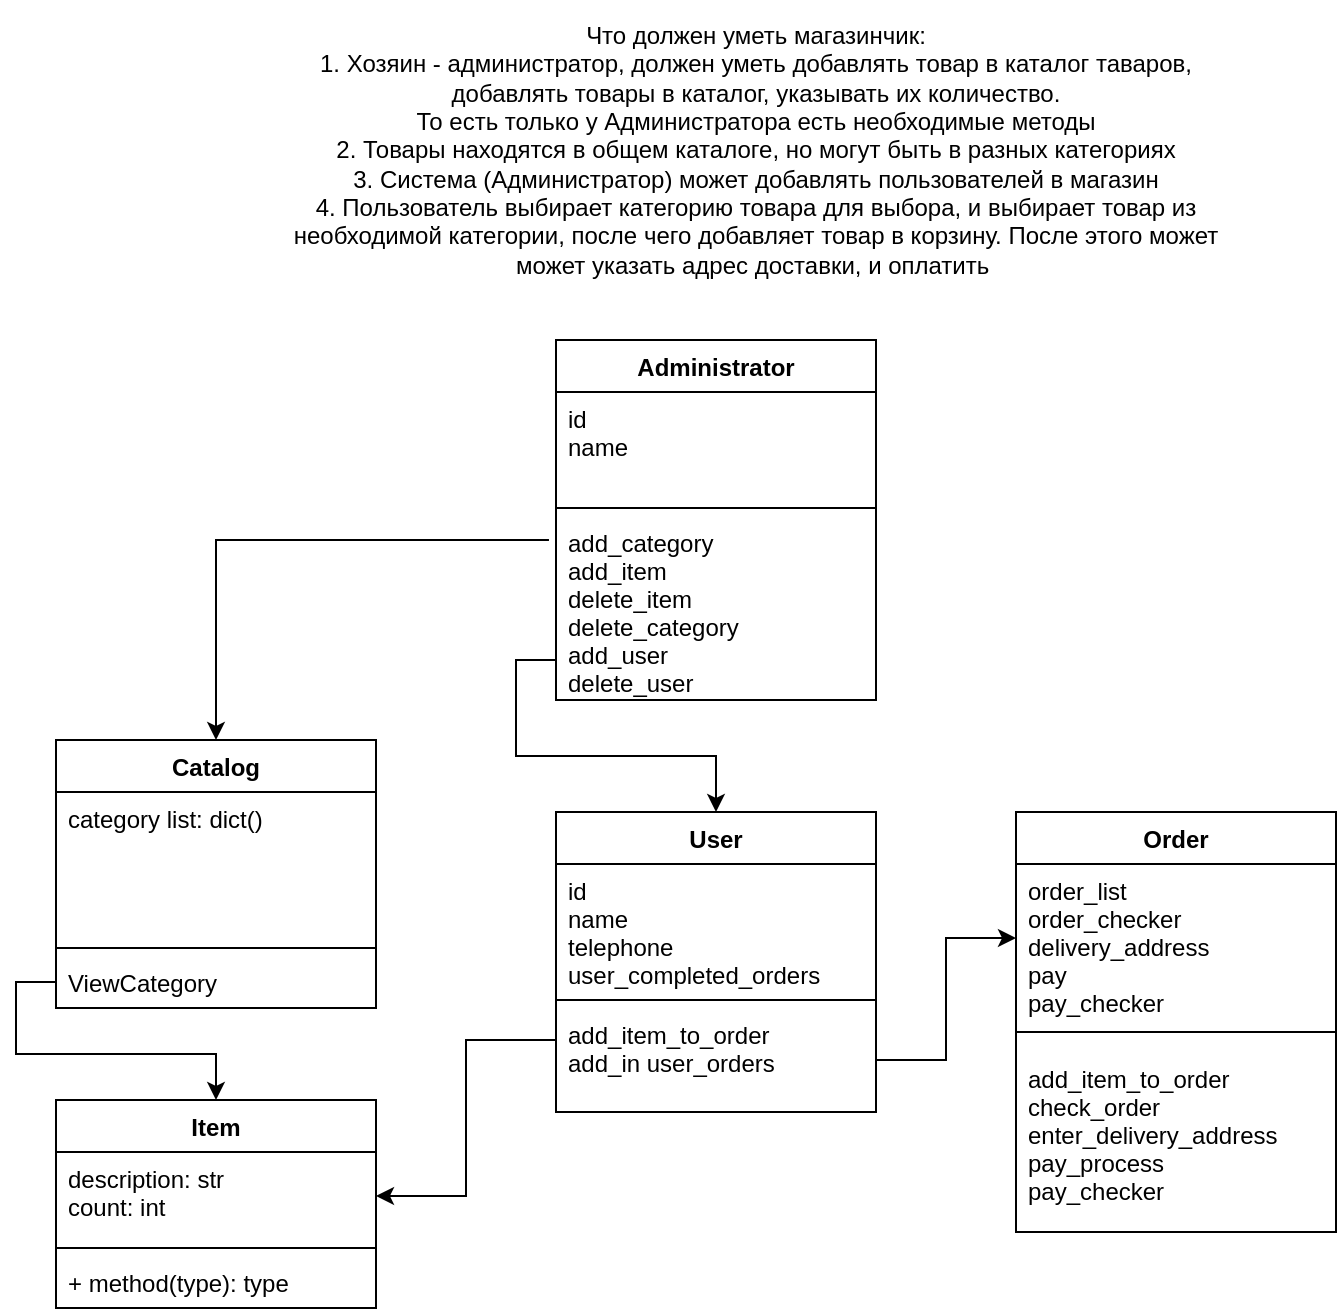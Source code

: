 <mxfile version="16.5.1" type="device"><diagram id="M3XswKtG7wB_2W8hzpWy" name="Страница 1"><mxGraphModel dx="798" dy="499" grid="1" gridSize="10" guides="1" tooltips="1" connect="1" arrows="1" fold="1" page="1" pageScale="1" pageWidth="827" pageHeight="1169" math="0" shadow="0"><root><mxCell id="0"/><mxCell id="1" parent="0"/><mxCell id="wJjSQuP5bOi_LdKax8iv-1" value="Что должен уметь магазинчик:&lt;br&gt;1. Хозяин - администратор, должен уметь добавлять товар в каталог таваров, добавлять товары в каталог, указывать их количество.&lt;br&gt;То есть только у Администратора есть необходимые методы&lt;br&gt;2. Товары находятся в общем каталоге, но могут быть в разных категориях&lt;br&gt;3. Система (Администратор) может добавлять пользователей в магазин&lt;br&gt;4. Пользователь выбирает категорию товара для выбора, и выбирает товар из необходимой категории, после чего добавляет товар в корзину. После этого может может указать адрес доставки, и оплатить&amp;nbsp;" style="text;html=1;strokeColor=none;fillColor=none;align=center;verticalAlign=middle;whiteSpace=wrap;rounded=0;" vertex="1" parent="1"><mxGeometry x="180" y="30" width="480" height="150" as="geometry"/></mxCell><mxCell id="wJjSQuP5bOi_LdKax8iv-2" value="Administrator" style="swimlane;fontStyle=1;align=center;verticalAlign=top;childLayout=stackLayout;horizontal=1;startSize=26;horizontalStack=0;resizeParent=1;resizeParentMax=0;resizeLast=0;collapsible=1;marginBottom=0;" vertex="1" parent="1"><mxGeometry x="320" y="200" width="160" height="180" as="geometry"/></mxCell><mxCell id="wJjSQuP5bOi_LdKax8iv-3" value="id&#10;name" style="text;strokeColor=none;fillColor=none;align=left;verticalAlign=top;spacingLeft=4;spacingRight=4;overflow=hidden;rotatable=0;points=[[0,0.5],[1,0.5]];portConstraint=eastwest;" vertex="1" parent="wJjSQuP5bOi_LdKax8iv-2"><mxGeometry y="26" width="160" height="54" as="geometry"/></mxCell><mxCell id="wJjSQuP5bOi_LdKax8iv-4" value="" style="line;strokeWidth=1;fillColor=none;align=left;verticalAlign=middle;spacingTop=-1;spacingLeft=3;spacingRight=3;rotatable=0;labelPosition=right;points=[];portConstraint=eastwest;" vertex="1" parent="wJjSQuP5bOi_LdKax8iv-2"><mxGeometry y="80" width="160" height="8" as="geometry"/></mxCell><mxCell id="wJjSQuP5bOi_LdKax8iv-5" value="add_category&#10;add_item&#10;delete_item&#10;delete_category&#10;add_user&#10;delete_user" style="text;strokeColor=none;fillColor=none;align=left;verticalAlign=top;spacingLeft=4;spacingRight=4;overflow=hidden;rotatable=0;points=[[0,0.5],[1,0.5]];portConstraint=eastwest;" vertex="1" parent="wJjSQuP5bOi_LdKax8iv-2"><mxGeometry y="88" width="160" height="92" as="geometry"/></mxCell><mxCell id="wJjSQuP5bOi_LdKax8iv-6" value="Order" style="swimlane;fontStyle=1;align=center;verticalAlign=top;childLayout=stackLayout;horizontal=1;startSize=26;horizontalStack=0;resizeParent=1;resizeParentMax=0;resizeLast=0;collapsible=1;marginBottom=0;" vertex="1" parent="1"><mxGeometry x="550" y="436" width="160" height="210" as="geometry"/></mxCell><mxCell id="wJjSQuP5bOi_LdKax8iv-7" value="order_list&#10;order_checker&#10;delivery_address&#10;pay&#10;pay_checker&#10;&#10;" style="text;strokeColor=none;fillColor=none;align=left;verticalAlign=top;spacingLeft=4;spacingRight=4;overflow=hidden;rotatable=0;points=[[0,0.5],[1,0.5]];portConstraint=eastwest;" vertex="1" parent="wJjSQuP5bOi_LdKax8iv-6"><mxGeometry y="26" width="160" height="74" as="geometry"/></mxCell><mxCell id="wJjSQuP5bOi_LdKax8iv-8" value="" style="line;strokeWidth=1;fillColor=none;align=left;verticalAlign=middle;spacingTop=-1;spacingLeft=3;spacingRight=3;rotatable=0;labelPosition=right;points=[];portConstraint=eastwest;" vertex="1" parent="wJjSQuP5bOi_LdKax8iv-6"><mxGeometry y="100" width="160" height="20" as="geometry"/></mxCell><mxCell id="wJjSQuP5bOi_LdKax8iv-9" value="add_item_to_order&#10;check_order&#10;enter_delivery_address&#10;pay_process&#10;pay_checker" style="text;strokeColor=none;fillColor=none;align=left;verticalAlign=top;spacingLeft=4;spacingRight=4;overflow=hidden;rotatable=0;points=[[0,0.5],[1,0.5]];portConstraint=eastwest;" vertex="1" parent="wJjSQuP5bOi_LdKax8iv-6"><mxGeometry y="120" width="160" height="90" as="geometry"/></mxCell><mxCell id="wJjSQuP5bOi_LdKax8iv-10" value="User" style="swimlane;fontStyle=1;align=center;verticalAlign=top;childLayout=stackLayout;horizontal=1;startSize=26;horizontalStack=0;resizeParent=1;resizeParentMax=0;resizeLast=0;collapsible=1;marginBottom=0;" vertex="1" parent="1"><mxGeometry x="320" y="436" width="160" height="150" as="geometry"/></mxCell><mxCell id="wJjSQuP5bOi_LdKax8iv-11" value="id&#10;name&#10;telephone&#10;user_completed_orders" style="text;strokeColor=none;fillColor=none;align=left;verticalAlign=top;spacingLeft=4;spacingRight=4;overflow=hidden;rotatable=0;points=[[0,0.5],[1,0.5]];portConstraint=eastwest;" vertex="1" parent="wJjSQuP5bOi_LdKax8iv-10"><mxGeometry y="26" width="160" height="64" as="geometry"/></mxCell><mxCell id="wJjSQuP5bOi_LdKax8iv-12" value="" style="line;strokeWidth=1;fillColor=none;align=left;verticalAlign=middle;spacingTop=-1;spacingLeft=3;spacingRight=3;rotatable=0;labelPosition=right;points=[];portConstraint=eastwest;" vertex="1" parent="wJjSQuP5bOi_LdKax8iv-10"><mxGeometry y="90" width="160" height="8" as="geometry"/></mxCell><mxCell id="wJjSQuP5bOi_LdKax8iv-13" value="add_item_to_order&#10;add_in user_orders&#10;" style="text;strokeColor=none;fillColor=none;align=left;verticalAlign=top;spacingLeft=4;spacingRight=4;overflow=hidden;rotatable=0;points=[[0,0.5],[1,0.5]];portConstraint=eastwest;" vertex="1" parent="wJjSQuP5bOi_LdKax8iv-10"><mxGeometry y="98" width="160" height="52" as="geometry"/></mxCell><mxCell id="wJjSQuP5bOi_LdKax8iv-14" value="Catalog" style="swimlane;fontStyle=1;align=center;verticalAlign=top;childLayout=stackLayout;horizontal=1;startSize=26;horizontalStack=0;resizeParent=1;resizeParentMax=0;resizeLast=0;collapsible=1;marginBottom=0;" vertex="1" parent="1"><mxGeometry x="70" y="400" width="160" height="134" as="geometry"/></mxCell><mxCell id="wJjSQuP5bOi_LdKax8iv-15" value="category list: dict()&#10;&#10;" style="text;strokeColor=none;fillColor=none;align=left;verticalAlign=top;spacingLeft=4;spacingRight=4;overflow=hidden;rotatable=0;points=[[0,0.5],[1,0.5]];portConstraint=eastwest;" vertex="1" parent="wJjSQuP5bOi_LdKax8iv-14"><mxGeometry y="26" width="160" height="74" as="geometry"/></mxCell><mxCell id="wJjSQuP5bOi_LdKax8iv-16" value="" style="line;strokeWidth=1;fillColor=none;align=left;verticalAlign=middle;spacingTop=-1;spacingLeft=3;spacingRight=3;rotatable=0;labelPosition=right;points=[];portConstraint=eastwest;" vertex="1" parent="wJjSQuP5bOi_LdKax8iv-14"><mxGeometry y="100" width="160" height="8" as="geometry"/></mxCell><mxCell id="wJjSQuP5bOi_LdKax8iv-17" value="ViewCategory" style="text;strokeColor=none;fillColor=none;align=left;verticalAlign=top;spacingLeft=4;spacingRight=4;overflow=hidden;rotatable=0;points=[[0,0.5],[1,0.5]];portConstraint=eastwest;" vertex="1" parent="wJjSQuP5bOi_LdKax8iv-14"><mxGeometry y="108" width="160" height="26" as="geometry"/></mxCell><mxCell id="wJjSQuP5bOi_LdKax8iv-18" value="Item" style="swimlane;fontStyle=1;align=center;verticalAlign=top;childLayout=stackLayout;horizontal=1;startSize=26;horizontalStack=0;resizeParent=1;resizeParentMax=0;resizeLast=0;collapsible=1;marginBottom=0;" vertex="1" parent="1"><mxGeometry x="70" y="580" width="160" height="104" as="geometry"/></mxCell><mxCell id="wJjSQuP5bOi_LdKax8iv-19" value="description: str&#10;count: int" style="text;strokeColor=none;fillColor=none;align=left;verticalAlign=top;spacingLeft=4;spacingRight=4;overflow=hidden;rotatable=0;points=[[0,0.5],[1,0.5]];portConstraint=eastwest;" vertex="1" parent="wJjSQuP5bOi_LdKax8iv-18"><mxGeometry y="26" width="160" height="44" as="geometry"/></mxCell><mxCell id="wJjSQuP5bOi_LdKax8iv-20" value="" style="line;strokeWidth=1;fillColor=none;align=left;verticalAlign=middle;spacingTop=-1;spacingLeft=3;spacingRight=3;rotatable=0;labelPosition=right;points=[];portConstraint=eastwest;" vertex="1" parent="wJjSQuP5bOi_LdKax8iv-18"><mxGeometry y="70" width="160" height="8" as="geometry"/></mxCell><mxCell id="wJjSQuP5bOi_LdKax8iv-21" value="+ method(type): type" style="text;strokeColor=none;fillColor=none;align=left;verticalAlign=top;spacingLeft=4;spacingRight=4;overflow=hidden;rotatable=0;points=[[0,0.5],[1,0.5]];portConstraint=eastwest;" vertex="1" parent="wJjSQuP5bOi_LdKax8iv-18"><mxGeometry y="78" width="160" height="26" as="geometry"/></mxCell><mxCell id="wJjSQuP5bOi_LdKax8iv-22" style="edgeStyle=orthogonalEdgeStyle;rounded=0;orthogonalLoop=1;jettySize=auto;html=1;exitX=-0.022;exitY=0.13;exitDx=0;exitDy=0;exitPerimeter=0;entryX=0.5;entryY=0;entryDx=0;entryDy=0;" edge="1" parent="1" source="wJjSQuP5bOi_LdKax8iv-5" target="wJjSQuP5bOi_LdKax8iv-14"><mxGeometry relative="1" as="geometry"><mxPoint x="270" y="330" as="targetPoint"/></mxGeometry></mxCell><mxCell id="wJjSQuP5bOi_LdKax8iv-23" style="edgeStyle=orthogonalEdgeStyle;rounded=0;orthogonalLoop=1;jettySize=auto;html=1;exitX=0;exitY=0.5;exitDx=0;exitDy=0;entryX=0.5;entryY=0;entryDx=0;entryDy=0;" edge="1" parent="1" source="wJjSQuP5bOi_LdKax8iv-5" target="wJjSQuP5bOi_LdKax8iv-10"><mxGeometry relative="1" as="geometry"><Array as="points"><mxPoint x="320" y="360"/><mxPoint x="300" y="360"/><mxPoint x="300" y="408"/><mxPoint x="400" y="408"/></Array></mxGeometry></mxCell><mxCell id="wJjSQuP5bOi_LdKax8iv-24" style="edgeStyle=orthogonalEdgeStyle;rounded=0;orthogonalLoop=1;jettySize=auto;html=1;" edge="1" parent="1" source="wJjSQuP5bOi_LdKax8iv-17" target="wJjSQuP5bOi_LdKax8iv-18"><mxGeometry relative="1" as="geometry"/></mxCell><mxCell id="wJjSQuP5bOi_LdKax8iv-25" style="edgeStyle=orthogonalEdgeStyle;rounded=0;orthogonalLoop=1;jettySize=auto;html=1;exitX=0;exitY=0.5;exitDx=0;exitDy=0;entryX=1;entryY=0.5;entryDx=0;entryDy=0;" edge="1" parent="1" source="wJjSQuP5bOi_LdKax8iv-13" target="wJjSQuP5bOi_LdKax8iv-19"><mxGeometry relative="1" as="geometry"><Array as="points"><mxPoint x="320" y="550"/><mxPoint x="275" y="550"/><mxPoint x="275" y="628"/></Array></mxGeometry></mxCell><mxCell id="wJjSQuP5bOi_LdKax8iv-26" style="edgeStyle=orthogonalEdgeStyle;rounded=0;orthogonalLoop=1;jettySize=auto;html=1;" edge="1" parent="1" source="wJjSQuP5bOi_LdKax8iv-13" target="wJjSQuP5bOi_LdKax8iv-7"><mxGeometry relative="1" as="geometry"/></mxCell></root></mxGraphModel></diagram></mxfile>